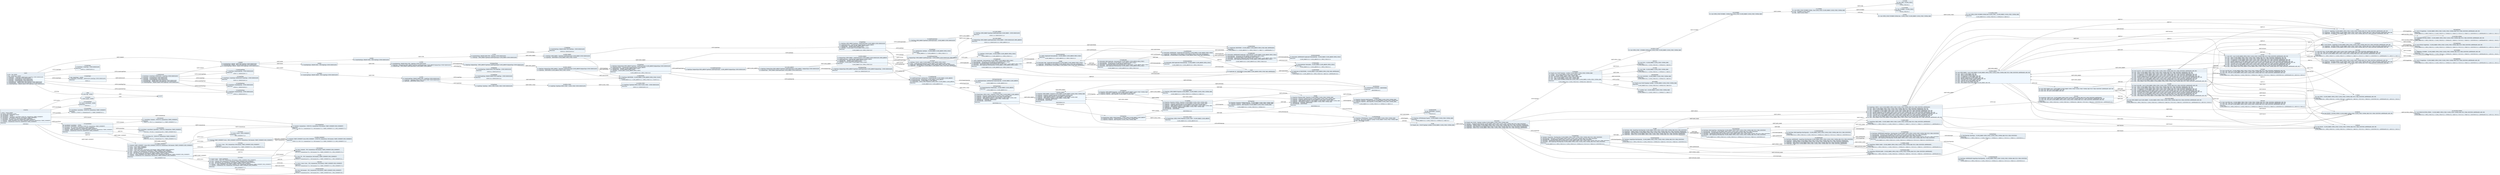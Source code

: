 
            digraph grammar {
            rankdir=LR
            fontname = "Bitstream Vera Sans"
            fontsize = 8
            node[
                shape=record,
                style=filled,
                fillcolor=aliceblue
            ]
            nodesep = 0.3
            edge[dir=black,arrowtail=empty]

        0 -> 1 [label="SHIFT:CREATE"]
0 [label="0:AUG|0: AUG: . Pgs    \{STOP\}\l|2: Pgs: . CreateType1    \{STOP\}\l3: CreateType1: . CreateType1 SEMICOLON CreateType    \{STOP, SEMICOLON\}\l4: CreateType1: . CreateType    \{STOP, SEMICOLON\}\l5: CreateType: . CreateNodeType    \{STOP, SEMICOLON\}\l6: CreateType: . CreateEdgeType    \{STOP, SEMICOLON\}\l7: CreateType: . CreateGraphType    \{STOP, SEMICOLON\}\l8: CreateNodeType: . CREATE NODE TYPE NodeType    \{STOP, SEMICOLON\}\l9: CreateEdgeType: . CREATE EDGE TYPE EdgeType    \{STOP, SEMICOLON\}\l10: CreateGraphType: . CREATE GRAPH TYPE GraphType    \{STOP, SEMICOLON\}\l"]
0 -> 2 [label="GOTO:Pgs"]
0 -> 3 [label="GOTO:CreateType1"]
0 -> 4 [label="GOTO:CreateType"]
0 -> 5 [label="GOTO:CreateNodeType"]
0 -> 6 [label="GOTO:CreateEdgeType"]
0 -> 7 [label="GOTO:CreateGraphType"]
1 -> 8 [label="SHIFT:NODE"]
1 -> 9 [label="SHIFT:EDGE"]
1 -> 10 [label="SHIFT:GRAPH"]
1 [label="1:CREATE|8: CreateNodeType: CREATE . NODE TYPE NodeType    \{STOP, SEMICOLON\}\l9: CreateEdgeType: CREATE . EDGE TYPE EdgeType    \{STOP, SEMICOLON\}\l10: CreateGraphType: CREATE . GRAPH TYPE GraphType    \{STOP, SEMICOLON\}\l"]
2 -> ACCEPT [label="STOP"]
2 [label="2:Pgs|0: AUG: Pgs .    \{STOP\}\l"]
3 -> 11 [label="SHIFT:SEMICOLON"]
3 [label="3:CreateType1|2: Pgs: CreateType1 .    \{STOP\}\l3: CreateType1: CreateType1 . SEMICOLON CreateType    \{STOP, SEMICOLON\}\l|Reductions:\lSTOP:(2,1)"]
4 [label="4:CreateType|4: CreateType1: CreateType .    \{STOP, SEMICOLON\}\l|Reductions:\lSTOP:(4,1), SEMICOLON:(4,1)"]
5 [label="5:CreateNodeType|5: CreateType: CreateNodeType .    \{STOP, SEMICOLON\}\l|Reductions:\lSTOP:(5,1), SEMICOLON:(5,1)"]
6 [label="6:CreateEdgeType|6: CreateType: CreateEdgeType .    \{STOP, SEMICOLON\}\l|Reductions:\lSTOP:(6,1), SEMICOLON:(6,1)"]
7 [label="7:CreateGraphType|7: CreateType: CreateGraphType .    \{STOP, SEMICOLON\}\l|Reductions:\lSTOP:(7,1), SEMICOLON:(7,1)"]
8 -> 12 [label="SHIFT:TYPE"]
8 [label="8:NODE|8: CreateNodeType: CREATE NODE . TYPE NodeType    \{STOP, SEMICOLON\}\l"]
9 -> 13 [label="SHIFT:TYPE"]
9 [label="9:EDGE|9: CreateEdgeType: CREATE EDGE . TYPE EdgeType    \{STOP, SEMICOLON\}\l"]
10 -> 14 [label="SHIFT:TYPE"]
10 [label="10:GRAPH|10: CreateGraphType: CREATE GRAPH . TYPE GraphType    \{STOP, SEMICOLON\}\l"]
11 -> 1 [label="SHIFT:CREATE"]
11 [label="11:SEMICOLON|3: CreateType1: CreateType1 SEMICOLON . CreateType    \{STOP, SEMICOLON\}\l|5: CreateType: . CreateNodeType    \{STOP, SEMICOLON\}\l6: CreateType: . CreateEdgeType    \{STOP, SEMICOLON\}\l7: CreateType: . CreateGraphType    \{STOP, SEMICOLON\}\l8: CreateNodeType: . CREATE NODE TYPE NodeType    \{STOP, SEMICOLON\}\l9: CreateEdgeType: . CREATE EDGE TYPE EdgeType    \{STOP, SEMICOLON\}\l10: CreateGraphType: . CREATE GRAPH TYPE GraphType    \{STOP, SEMICOLON\}\l"]
11 -> 15 [label="GOTO:CreateType"]
11 -> 5 [label="GOTO:CreateNodeType"]
11 -> 6 [label="GOTO:CreateEdgeType"]
11 -> 7 [label="GOTO:CreateGraphType"]
12 -> 16 [label="SHIFT:OPEN_PAREN"]
12 [label="12:TYPE|8: CreateNodeType: CREATE NODE TYPE . NodeType    \{STOP, SEMICOLON\}\l|11: NodeType: . OPEN_PAREN TypeName LabelPropertySpec CLOSE_PAREN    \{STOP, SEMICOLON\}\l"]
12 -> 17 [label="GOTO:NodeType"]
13 -> 18 [label="SHIFT:OPEN_PAREN"]
13 [label="13:TYPE|9: CreateEdgeType: CREATE EDGE TYPE . EdgeType    \{STOP, SEMICOLON\}\l|12: EdgeType: . EndpointType OPEN_ARROW TypeName LabelPropertySpec CLOSE_ARROW EndpointType    \{STOP, SEMICOLON\}\l15: EndpointType: . OPEN_PAREN LabelPropertySpec CLOSE_PAREN    \{OPEN_ARROW\}\l"]
13 -> 19 [label="GOTO:EdgeType"]
13 -> 20 [label="GOTO:EndpointType"]
14 -> 21 [label="SHIFT:IDENTIFIER"]
14 [label="14:TYPE|10: CreateGraphType: CREATE GRAPH TYPE . GraphType    \{STOP, SEMICOLON\}\l|13: GraphType: . TypeName OPEN_CURLY CLOSE_CURLY    \{STOP, SEMICOLON\}\l14: TypeName: . IDENTIFIER    \{OPEN_CURLY\}\l"]
14 -> 22 [label="GOTO:GraphType"]
14 -> 23 [label="GOTO:TypeName"]
15 [label="15:CreateType|3: CreateType1: CreateType1 SEMICOLON CreateType .    \{STOP, SEMICOLON\}\l|Reductions:\lSTOP:(3,3), SEMICOLON:(3,3)"]
16 -> 21 [label="SHIFT:IDENTIFIER"]
16 [label="16:OPEN_PAREN|11: NodeType: OPEN_PAREN . TypeName LabelPropertySpec CLOSE_PAREN    \{STOP, SEMICOLON\}\l|14: TypeName: . IDENTIFIER    \{CLOSE_PAREN, OPEN_CURLY, COLON\}\l"]
16 -> 24 [label="GOTO:TypeName"]
17 [label="17:NodeType|8: CreateNodeType: CREATE NODE TYPE NodeType .    \{STOP, SEMICOLON\}\l|Reductions:\lSTOP:(8,4), SEMICOLON:(8,4)"]
18 -> 25 [label="SHIFT:COLON"]
18 [label="18:OPEN_PAREN|15: EndpointType: OPEN_PAREN . LabelPropertySpec CLOSE_PAREN    \{STOP, SEMICOLON, OPEN_ARROW\}\l|16: LabelPropertySpec: . LabelSpecOpt PropertySpecOpt    \{CLOSE_PAREN\}\l17: LabelSpecOpt: . LabelSpec    \{CLOSE_PAREN, OPEN_CURLY\}\l18: LabelSpecOpt: .    \{CLOSE_PAREN, OPEN_CURLY\}\l21: LabelSpec: . COLON Labels    \{CLOSE_PAREN, OPEN_CURLY\}\l|Reductions:\lCLOSE_PAREN:(18,0), OPEN_CURLY:(18,0)"]
18 -> 26 [label="GOTO:LabelPropertySpec"]
18 -> 27 [label="GOTO:LabelSpecOpt"]
18 -> 28 [label="GOTO:LabelSpec"]
19 [label="19:EdgeType|9: CreateEdgeType: CREATE EDGE TYPE EdgeType .    \{STOP, SEMICOLON\}\l|Reductions:\lSTOP:(9,4), SEMICOLON:(9,4)"]
20 -> 29 [label="SHIFT:OPEN_ARROW"]
20 [label="20:EndpointType|12: EdgeType: EndpointType . OPEN_ARROW TypeName LabelPropertySpec CLOSE_ARROW EndpointType    \{STOP, SEMICOLON\}\l"]
21 [label="21:IDENTIFIER|14: TypeName: IDENTIFIER .    \{CLOSE_PAREN, CLOSE_ARROW, OPEN_CURLY, COLON\}\l|Reductions:\lCLOSE_PAREN:(14,1), CLOSE_ARROW:(14,1), OPEN_CURLY:(14,1), COLON:(14,1)"]
22 [label="22:GraphType|10: CreateGraphType: CREATE GRAPH TYPE GraphType .    \{STOP, SEMICOLON\}\l|Reductions:\lSTOP:(10,4), SEMICOLON:(10,4)"]
23 -> 30 [label="SHIFT:OPEN_CURLY"]
23 [label="23:TypeName|13: GraphType: TypeName . OPEN_CURLY CLOSE_CURLY    \{STOP, SEMICOLON\}\l"]
24 -> 25 [label="SHIFT:COLON"]
24 [label="24:TypeName|11: NodeType: OPEN_PAREN TypeName . LabelPropertySpec CLOSE_PAREN    \{STOP, SEMICOLON\}\l|16: LabelPropertySpec: . LabelSpecOpt PropertySpecOpt    \{CLOSE_PAREN\}\l17: LabelSpecOpt: . LabelSpec    \{CLOSE_PAREN, OPEN_CURLY\}\l18: LabelSpecOpt: .    \{CLOSE_PAREN, OPEN_CURLY\}\l21: LabelSpec: . COLON Labels    \{CLOSE_PAREN, OPEN_CURLY\}\l|Reductions:\lCLOSE_PAREN:(18,0), OPEN_CURLY:(18,0)"]
24 -> 31 [label="GOTO:LabelPropertySpec"]
24 -> 27 [label="GOTO:LabelSpecOpt"]
24 -> 28 [label="GOTO:LabelSpec"]
25 -> 32 [label="SHIFT:IDENTIFIER"]
25 -> 33 [label="SHIFT:AT"]
25 [label="25:COLON|21: LabelSpec: COLON . Labels    \{CLOSE_PAREN, CLOSE_ARROW, OPEN_CURLY\}\l|22: Labels: . SingleLabel MoreLabelsOpt    \{CLOSE_PAREN, CLOSE_ARROW, OPEN_CURLY\}\l27: SingleLabel: . IDENTIFIER    \{CLOSE_PAREN, CLOSE_ARROW, OPEN_CURLY, BAR, AMPERSAND\}\l28: SingleLabel: . AT IDENTIFIER    \{CLOSE_PAREN, CLOSE_ARROW, OPEN_CURLY, BAR, AMPERSAND\}\l"]
25 -> 34 [label="GOTO:Labels"]
25 -> 35 [label="GOTO:SingleLabel"]
26 -> 36 [label="SHIFT:CLOSE_PAREN"]
26 [label="26:LabelPropertySpec|15: EndpointType: OPEN_PAREN LabelPropertySpec . CLOSE_PAREN    \{STOP, SEMICOLON, OPEN_ARROW\}\l"]
27 -> 37 [label="SHIFT:OPEN_CURLY"]
27 [label="27:LabelSpecOpt|16: LabelPropertySpec: LabelSpecOpt . PropertySpecOpt    \{CLOSE_PAREN, CLOSE_ARROW\}\l|19: PropertySpecOpt: . PropertySpec    \{CLOSE_PAREN, CLOSE_ARROW\}\l20: PropertySpecOpt: .    \{CLOSE_PAREN, CLOSE_ARROW\}\l29: PropertySpec: . OPEN_CURLY Properties CLOSE_CURLY    \{CLOSE_PAREN, CLOSE_ARROW\}\l|Reductions:\lCLOSE_PAREN:(20,0), CLOSE_ARROW:(20,0)"]
27 -> 38 [label="GOTO:PropertySpecOpt"]
27 -> 39 [label="GOTO:PropertySpec"]
28 [label="28:LabelSpec|17: LabelSpecOpt: LabelSpec .    \{CLOSE_PAREN, CLOSE_ARROW, OPEN_CURLY\}\l|Reductions:\lCLOSE_PAREN:(17,1), CLOSE_ARROW:(17,1), OPEN_CURLY:(17,1)"]
29 -> 21 [label="SHIFT:IDENTIFIER"]
29 [label="29:OPEN_ARROW|12: EdgeType: EndpointType OPEN_ARROW . TypeName LabelPropertySpec CLOSE_ARROW EndpointType    \{STOP, SEMICOLON\}\l|14: TypeName: . IDENTIFIER    \{CLOSE_ARROW, OPEN_CURLY, COLON\}\l"]
29 -> 40 [label="GOTO:TypeName"]
30 -> 41 [label="SHIFT:CLOSE_CURLY"]
30 [label="30:OPEN_CURLY|13: GraphType: TypeName OPEN_CURLY . CLOSE_CURLY    \{STOP, SEMICOLON\}\l"]
31 -> 42 [label="SHIFT:CLOSE_PAREN"]
31 [label="31:LabelPropertySpec|11: NodeType: OPEN_PAREN TypeName LabelPropertySpec . CLOSE_PAREN    \{STOP, SEMICOLON\}\l"]
32 [label="32:IDENTIFIER|27: SingleLabel: IDENTIFIER .    \{CLOSE_PAREN, CLOSE_ARROW, OPEN_CURLY, BAR, AMPERSAND\}\l|Reductions:\lCLOSE_PAREN:(27,1), CLOSE_ARROW:(27,1), OPEN_CURLY:(27,1), BAR:(27,1), AMPERSAND:(27,1)"]
33 -> 43 [label="SHIFT:IDENTIFIER"]
33 [label="33:AT|28: SingleLabel: AT . IDENTIFIER    \{CLOSE_PAREN, CLOSE_ARROW, OPEN_CURLY, BAR, AMPERSAND\}\l"]
34 [label="34:Labels|21: LabelSpec: COLON Labels .    \{CLOSE_PAREN, CLOSE_ARROW, OPEN_CURLY\}\l|Reductions:\lCLOSE_PAREN:(21,2), CLOSE_ARROW:(21,2), OPEN_CURLY:(21,2)"]
35 -> 44 [label="SHIFT:BAR"]
35 -> 45 [label="SHIFT:AMPERSAND"]
35 [label="35:SingleLabel|22: Labels: SingleLabel . MoreLabelsOpt    \{CLOSE_PAREN, CLOSE_ARROW, OPEN_CURLY\}\l|23: MoreLabelsOpt: . MoreLabels    \{CLOSE_PAREN, CLOSE_ARROW, OPEN_CURLY\}\l24: MoreLabelsOpt: .    \{CLOSE_PAREN, CLOSE_ARROW, OPEN_CURLY\}\l25: MoreLabels: . AMPERSAND SingleLabel MoreLabelsOpt    \{CLOSE_PAREN, CLOSE_ARROW, OPEN_CURLY\}\l26: MoreLabels: . BAR SingleLabel MoreLabelsOpt    \{CLOSE_PAREN, CLOSE_ARROW, OPEN_CURLY\}\l|Reductions:\lCLOSE_PAREN:(24,0), CLOSE_ARROW:(24,0), OPEN_CURLY:(24,0)"]
35 -> 46 [label="GOTO:MoreLabelsOpt"]
35 -> 47 [label="GOTO:MoreLabels"]
36 [label="36:CLOSE_PAREN|15: EndpointType: OPEN_PAREN LabelPropertySpec CLOSE_PAREN .    \{STOP, SEMICOLON, OPEN_ARROW\}\l|Reductions:\lSTOP:(15,3), SEMICOLON:(15,3), OPEN_ARROW:(15,3)"]
37 -> 48 [label="SHIFT:OPEN_PAREN"]
37 -> 49 [label="SHIFT:OPTIONAL"]
37 [label="37:OPEN_CURLY|29: PropertySpec: OPEN_CURLY . Properties CLOSE_CURLY    \{CLOSE_PAREN, CLOSE_ARROW\}\l|30: Properties: . Properties COMMA Properties    \{CLOSE_CURLY, COMMA, BAR\}\l31: Properties: . Properties BAR Properties    \{CLOSE_CURLY, COMMA, BAR\}\l32: Properties: . OPEN_PAREN Properties CLOSE_PAREN    \{CLOSE_CURLY, COMMA, BAR\}\l33: Properties: . OPTIONALOpt Property    \{CLOSE_CURLY, COMMA, BAR\}\l34: OPTIONALOpt: . OPTIONAL    \{IDENTIFIER\}\l35: OPTIONALOpt: .    \{IDENTIFIER\}\l|Reductions:\lIDENTIFIER:(35,0)"]
37 -> 50 [label="GOTO:Properties"]
37 -> 51 [label="GOTO:OPTIONALOpt"]
38 [label="38:PropertySpecOpt|16: LabelPropertySpec: LabelSpecOpt PropertySpecOpt .    \{CLOSE_PAREN, CLOSE_ARROW\}\l|Reductions:\lCLOSE_PAREN:(16,2), CLOSE_ARROW:(16,2)"]
39 [label="39:PropertySpec|19: PropertySpecOpt: PropertySpec .    \{CLOSE_PAREN, CLOSE_ARROW\}\l|Reductions:\lCLOSE_PAREN:(19,1), CLOSE_ARROW:(19,1)"]
40 -> 25 [label="SHIFT:COLON"]
40 [label="40:TypeName|12: EdgeType: EndpointType OPEN_ARROW TypeName . LabelPropertySpec CLOSE_ARROW EndpointType    \{STOP, SEMICOLON\}\l|16: LabelPropertySpec: . LabelSpecOpt PropertySpecOpt    \{CLOSE_ARROW\}\l17: LabelSpecOpt: . LabelSpec    \{CLOSE_ARROW, OPEN_CURLY\}\l18: LabelSpecOpt: .    \{CLOSE_ARROW, OPEN_CURLY\}\l21: LabelSpec: . COLON Labels    \{CLOSE_ARROW, OPEN_CURLY\}\l|Reductions:\lCLOSE_ARROW:(18,0), OPEN_CURLY:(18,0)"]
40 -> 52 [label="GOTO:LabelPropertySpec"]
40 -> 27 [label="GOTO:LabelSpecOpt"]
40 -> 28 [label="GOTO:LabelSpec"]
41 [label="41:CLOSE_CURLY|13: GraphType: TypeName OPEN_CURLY CLOSE_CURLY .    \{STOP, SEMICOLON\}\l|Reductions:\lSTOP:(13,3), SEMICOLON:(13,3)"]
42 [label="42:CLOSE_PAREN|11: NodeType: OPEN_PAREN TypeName LabelPropertySpec CLOSE_PAREN .    \{STOP, SEMICOLON\}\l|Reductions:\lSTOP:(11,4), SEMICOLON:(11,4)"]
43 [label="43:IDENTIFIER|28: SingleLabel: AT IDENTIFIER .    \{CLOSE_PAREN, CLOSE_ARROW, OPEN_CURLY, BAR, AMPERSAND\}\l|Reductions:\lCLOSE_PAREN:(28,2), CLOSE_ARROW:(28,2), OPEN_CURLY:(28,2), BAR:(28,2), AMPERSAND:(28,2)"]
44 -> 32 [label="SHIFT:IDENTIFIER"]
44 -> 33 [label="SHIFT:AT"]
44 [label="44:BAR|26: MoreLabels: BAR . SingleLabel MoreLabelsOpt    \{CLOSE_PAREN, CLOSE_ARROW, OPEN_CURLY\}\l|27: SingleLabel: . IDENTIFIER    \{CLOSE_PAREN, CLOSE_ARROW, OPEN_CURLY, BAR, AMPERSAND\}\l28: SingleLabel: . AT IDENTIFIER    \{CLOSE_PAREN, CLOSE_ARROW, OPEN_CURLY, BAR, AMPERSAND\}\l"]
44 -> 53 [label="GOTO:SingleLabel"]
45 -> 32 [label="SHIFT:IDENTIFIER"]
45 -> 33 [label="SHIFT:AT"]
45 [label="45:AMPERSAND|25: MoreLabels: AMPERSAND . SingleLabel MoreLabelsOpt    \{CLOSE_PAREN, CLOSE_ARROW, OPEN_CURLY\}\l|27: SingleLabel: . IDENTIFIER    \{CLOSE_PAREN, CLOSE_ARROW, OPEN_CURLY, BAR, AMPERSAND\}\l28: SingleLabel: . AT IDENTIFIER    \{CLOSE_PAREN, CLOSE_ARROW, OPEN_CURLY, BAR, AMPERSAND\}\l"]
45 -> 54 [label="GOTO:SingleLabel"]
46 [label="46:MoreLabelsOpt|22: Labels: SingleLabel MoreLabelsOpt .    \{CLOSE_PAREN, CLOSE_ARROW, OPEN_CURLY\}\l|Reductions:\lCLOSE_PAREN:(22,2), CLOSE_ARROW:(22,2), OPEN_CURLY:(22,2)"]
47 [label="47:MoreLabels|23: MoreLabelsOpt: MoreLabels .    \{CLOSE_PAREN, CLOSE_ARROW, OPEN_CURLY\}\l|Reductions:\lCLOSE_PAREN:(23,1), CLOSE_ARROW:(23,1), OPEN_CURLY:(23,1)"]
48 -> 48 [label="SHIFT:OPEN_PAREN"]
48 -> 49 [label="SHIFT:OPTIONAL"]
48 [label="48:OPEN_PAREN|32: Properties: OPEN_PAREN . Properties CLOSE_PAREN    \{CLOSE_PAREN, CLOSE_CURLY, COMMA, BAR\}\l|30: Properties: . Properties COMMA Properties    \{CLOSE_PAREN, COMMA, BAR\}\l31: Properties: . Properties BAR Properties    \{CLOSE_PAREN, COMMA, BAR\}\l32: Properties: . OPEN_PAREN Properties CLOSE_PAREN    \{CLOSE_PAREN, COMMA, BAR\}\l33: Properties: . OPTIONALOpt Property    \{CLOSE_PAREN, COMMA, BAR\}\l34: OPTIONALOpt: . OPTIONAL    \{IDENTIFIER\}\l35: OPTIONALOpt: .    \{IDENTIFIER\}\l|Reductions:\lIDENTIFIER:(35,0)"]
48 -> 55 [label="GOTO:Properties"]
48 -> 51 [label="GOTO:OPTIONALOpt"]
49 [label="49:OPTIONAL|34: OPTIONALOpt: OPTIONAL .    \{IDENTIFIER\}\l|Reductions:\lIDENTIFIER:(34,1)"]
50 -> 56 [label="SHIFT:CLOSE_CURLY"]
50 -> 57 [label="SHIFT:COMMA"]
50 -> 58 [label="SHIFT:BAR"]
50 [label="50:Properties|29: PropertySpec: OPEN_CURLY Properties . CLOSE_CURLY    \{CLOSE_PAREN, CLOSE_ARROW\}\l30: Properties: Properties . COMMA Properties    \{CLOSE_CURLY, COMMA, BAR\}\l31: Properties: Properties . BAR Properties    \{CLOSE_CURLY, COMMA, BAR\}\l"]
51 -> 59 [label="SHIFT:IDENTIFIER"]
51 [label="51:OPTIONALOpt|33: Properties: OPTIONALOpt . Property    \{CLOSE_PAREN, CLOSE_CURLY, COMMA, BAR\}\l|36: Property: . key COLON TypeSpec CardOpt    \{CLOSE_PAREN, CLOSE_CURLY, COMMA, BAR\}\l39: key: . IDENTIFIER    \{COLON\}\l"]
51 -> 60 [label="GOTO:Property"]
51 -> 61 [label="GOTO:key"]
52 -> 62 [label="SHIFT:CLOSE_ARROW"]
52 [label="52:LabelPropertySpec|12: EdgeType: EndpointType OPEN_ARROW TypeName LabelPropertySpec . CLOSE_ARROW EndpointType    \{STOP, SEMICOLON\}\l"]
53 -> 44 [label="SHIFT:BAR"]
53 -> 45 [label="SHIFT:AMPERSAND"]
53 [label="53:SingleLabel|26: MoreLabels: BAR SingleLabel . MoreLabelsOpt    \{CLOSE_PAREN, CLOSE_ARROW, OPEN_CURLY\}\l|23: MoreLabelsOpt: . MoreLabels    \{CLOSE_PAREN, CLOSE_ARROW, OPEN_CURLY\}\l24: MoreLabelsOpt: .    \{CLOSE_PAREN, CLOSE_ARROW, OPEN_CURLY\}\l25: MoreLabels: . AMPERSAND SingleLabel MoreLabelsOpt    \{CLOSE_PAREN, CLOSE_ARROW, OPEN_CURLY\}\l26: MoreLabels: . BAR SingleLabel MoreLabelsOpt    \{CLOSE_PAREN, CLOSE_ARROW, OPEN_CURLY\}\l|Reductions:\lCLOSE_PAREN:(24,0), CLOSE_ARROW:(24,0), OPEN_CURLY:(24,0)"]
53 -> 63 [label="GOTO:MoreLabelsOpt"]
53 -> 47 [label="GOTO:MoreLabels"]
54 -> 44 [label="SHIFT:BAR"]
54 -> 45 [label="SHIFT:AMPERSAND"]
54 [label="54:SingleLabel|25: MoreLabels: AMPERSAND SingleLabel . MoreLabelsOpt    \{CLOSE_PAREN, CLOSE_ARROW, OPEN_CURLY\}\l|23: MoreLabelsOpt: . MoreLabels    \{CLOSE_PAREN, CLOSE_ARROW, OPEN_CURLY\}\l24: MoreLabelsOpt: .    \{CLOSE_PAREN, CLOSE_ARROW, OPEN_CURLY\}\l25: MoreLabels: . AMPERSAND SingleLabel MoreLabelsOpt    \{CLOSE_PAREN, CLOSE_ARROW, OPEN_CURLY\}\l26: MoreLabels: . BAR SingleLabel MoreLabelsOpt    \{CLOSE_PAREN, CLOSE_ARROW, OPEN_CURLY\}\l|Reductions:\lCLOSE_PAREN:(24,0), CLOSE_ARROW:(24,0), OPEN_CURLY:(24,0)"]
54 -> 64 [label="GOTO:MoreLabelsOpt"]
54 -> 47 [label="GOTO:MoreLabels"]
55 -> 65 [label="SHIFT:CLOSE_PAREN"]
55 -> 57 [label="SHIFT:COMMA"]
55 -> 58 [label="SHIFT:BAR"]
55 [label="55:Properties|32: Properties: OPEN_PAREN Properties . CLOSE_PAREN    \{CLOSE_PAREN, CLOSE_CURLY, COMMA, BAR\}\l30: Properties: Properties . COMMA Properties    \{CLOSE_PAREN, COMMA, BAR\}\l31: Properties: Properties . BAR Properties    \{CLOSE_PAREN, COMMA, BAR\}\l"]
56 [label="56:CLOSE_CURLY|29: PropertySpec: OPEN_CURLY Properties CLOSE_CURLY .    \{CLOSE_PAREN, CLOSE_ARROW\}\l|Reductions:\lCLOSE_PAREN:(29,3), CLOSE_ARROW:(29,3)"]
57 -> 48 [label="SHIFT:OPEN_PAREN"]
57 -> 49 [label="SHIFT:OPTIONAL"]
57 [label="57:COMMA|30: Properties: Properties COMMA . Properties    \{CLOSE_PAREN, CLOSE_CURLY, COMMA, BAR\}\l|30: Properties: . Properties COMMA Properties    \{CLOSE_PAREN, CLOSE_CURLY, COMMA, BAR\}\l31: Properties: . Properties BAR Properties    \{CLOSE_PAREN, CLOSE_CURLY, COMMA, BAR\}\l32: Properties: . OPEN_PAREN Properties CLOSE_PAREN    \{CLOSE_PAREN, CLOSE_CURLY, COMMA, BAR\}\l33: Properties: . OPTIONALOpt Property    \{CLOSE_PAREN, CLOSE_CURLY, COMMA, BAR\}\l34: OPTIONALOpt: . OPTIONAL    \{IDENTIFIER\}\l35: OPTIONALOpt: .    \{IDENTIFIER\}\l|Reductions:\lIDENTIFIER:(35,0)"]
57 -> 66 [label="GOTO:Properties"]
57 -> 51 [label="GOTO:OPTIONALOpt"]
58 -> 48 [label="SHIFT:OPEN_PAREN"]
58 -> 49 [label="SHIFT:OPTIONAL"]
58 [label="58:BAR|31: Properties: Properties BAR . Properties    \{CLOSE_PAREN, CLOSE_CURLY, COMMA, BAR\}\l|30: Properties: . Properties COMMA Properties    \{CLOSE_PAREN, CLOSE_CURLY, COMMA, BAR\}\l31: Properties: . Properties BAR Properties    \{CLOSE_PAREN, CLOSE_CURLY, COMMA, BAR\}\l32: Properties: . OPEN_PAREN Properties CLOSE_PAREN    \{CLOSE_PAREN, CLOSE_CURLY, COMMA, BAR\}\l33: Properties: . OPTIONALOpt Property    \{CLOSE_PAREN, CLOSE_CURLY, COMMA, BAR\}\l34: OPTIONALOpt: . OPTIONAL    \{IDENTIFIER\}\l35: OPTIONALOpt: .    \{IDENTIFIER\}\l|Reductions:\lIDENTIFIER:(35,0)"]
58 -> 67 [label="GOTO:Properties"]
58 -> 51 [label="GOTO:OPTIONALOpt"]
59 [label="59:IDENTIFIER|39: key: IDENTIFIER .    \{COLON\}\l|Reductions:\lCOLON:(39,1)"]
60 [label="60:Property|33: Properties: OPTIONALOpt Property .    \{CLOSE_PAREN, CLOSE_CURLY, COMMA, BAR\}\l|Reductions:\lCLOSE_PAREN:(33,2), CLOSE_CURLY:(33,2), COMMA:(33,2), BAR:(33,2)"]
61 -> 68 [label="SHIFT:COLON"]
61 [label="61:key|36: Property: key . COLON TypeSpec CardOpt    \{CLOSE_PAREN, CLOSE_CURLY, COMMA, BAR\}\l"]
62 -> 18 [label="SHIFT:OPEN_PAREN"]
62 [label="62:CLOSE_ARROW|12: EdgeType: EndpointType OPEN_ARROW TypeName LabelPropertySpec CLOSE_ARROW . EndpointType    \{STOP, SEMICOLON\}\l|15: EndpointType: . OPEN_PAREN LabelPropertySpec CLOSE_PAREN    \{STOP, SEMICOLON\}\l"]
62 -> 69 [label="GOTO:EndpointType"]
63 [label="63:MoreLabelsOpt|26: MoreLabels: BAR SingleLabel MoreLabelsOpt .    \{CLOSE_PAREN, CLOSE_ARROW, OPEN_CURLY\}\l|Reductions:\lCLOSE_PAREN:(26,3), CLOSE_ARROW:(26,3), OPEN_CURLY:(26,3)"]
64 [label="64:MoreLabelsOpt|25: MoreLabels: AMPERSAND SingleLabel MoreLabelsOpt .    \{CLOSE_PAREN, CLOSE_ARROW, OPEN_CURLY\}\l|Reductions:\lCLOSE_PAREN:(25,3), CLOSE_ARROW:(25,3), OPEN_CURLY:(25,3)"]
65 [label="65:CLOSE_PAREN|32: Properties: OPEN_PAREN Properties CLOSE_PAREN .    \{CLOSE_PAREN, CLOSE_CURLY, COMMA, BAR\}\l|Reductions:\lCLOSE_PAREN:(32,3), CLOSE_CURLY:(32,3), COMMA:(32,3), BAR:(32,3)"]
66 -> 58 [label="SHIFT:BAR"]
66 [label="66:Properties|30: Properties: Properties COMMA Properties .    \{CLOSE_PAREN, CLOSE_CURLY, COMMA, BAR\}\l30: Properties: Properties . COMMA Properties    \{CLOSE_PAREN, CLOSE_CURLY, COMMA, BAR\}\l31: Properties: Properties . BAR Properties    \{CLOSE_PAREN, CLOSE_CURLY, COMMA, BAR\}\l|Reductions:\lCLOSE_PAREN:(30,3), CLOSE_CURLY:(30,3), COMMA:(30,3)"]
67 [label="67:Properties|31: Properties: Properties BAR Properties .    \{CLOSE_PAREN, CLOSE_CURLY, COMMA, BAR\}\l30: Properties: Properties . COMMA Properties    \{CLOSE_PAREN, CLOSE_CURLY, COMMA, BAR\}\l31: Properties: Properties . BAR Properties    \{CLOSE_PAREN, CLOSE_CURLY, COMMA, BAR\}\l|Reductions:\lCLOSE_PAREN:(31,3), CLOSE_CURLY:(31,3), COMMA:(31,3), BAR:(31,3)"]
68 -> 70 [label="SHIFT:INTEGER_NAME"]
68 -> 71 [label="SHIFT:STRING_NAME"]
68 -> 72 [label="SHIFT:DATE_NAME"]
68 -> 73 [label="SHIFT:CHECK"]
68 [label="68:COLON|36: Property: key COLON . TypeSpec CardOpt    \{CLOSE_PAREN, CLOSE_CURLY, COMMA, BAR\}\l|40: TypeSpec: . SimpleType MoreTypesOpt    \{CLOSE_PAREN, OPEN_CURLY, CLOSE_CURLY, COMMA, BAR, PLUS, STAR, QUESTION\}\l45: SimpleType: . STRING_NAME    \{CLOSE_PAREN, OPEN_CURLY, CLOSE_CURLY, COMMA, BAR, PLUS, STAR, QUESTION, AMPERSAND\}\l46: SimpleType: . INTEGER_NAME    \{CLOSE_PAREN, OPEN_CURLY, CLOSE_CURLY, COMMA, BAR, PLUS, STAR, QUESTION, AMPERSAND\}\l47: SimpleType: . DATE_NAME    \{CLOSE_PAREN, OPEN_CURLY, CLOSE_CURLY, COMMA, BAR, PLUS, STAR, QUESTION, AMPERSAND\}\l48: SimpleType: . CHECK Cond    \{CLOSE_PAREN, OPEN_CURLY, CLOSE_CURLY, COMMA, BAR, PLUS, STAR, QUESTION, AMPERSAND\}\l"]
68 -> 74 [label="GOTO:TypeSpec"]
68 -> 75 [label="GOTO:SimpleType"]
69 [label="69:EndpointType|12: EdgeType: EndpointType OPEN_ARROW TypeName LabelPropertySpec CLOSE_ARROW EndpointType .    \{STOP, SEMICOLON\}\l|Reductions:\lSTOP:(12,6), SEMICOLON:(12,6)"]
70 [label="70:INTEGER_NAME|46: SimpleType: INTEGER_NAME .    \{CLOSE_PAREN, OPEN_CURLY, CLOSE_CURLY, COMMA, BAR, PLUS, STAR, QUESTION, AMPERSAND\}\l|Reductions:\lCLOSE_PAREN:(46,1), OPEN_CURLY:(46,1), CLOSE_CURLY:(46,1), COMMA:(46,1), BAR:(46,1), PLUS:(46,1), STAR:(46,1), QUESTION:(46,1), AMPERSAND:(46,1)"]
71 [label="71:STRING_NAME|45: SimpleType: STRING_NAME .    \{CLOSE_PAREN, OPEN_CURLY, CLOSE_CURLY, COMMA, BAR, PLUS, STAR, QUESTION, AMPERSAND\}\l|Reductions:\lCLOSE_PAREN:(45,1), OPEN_CURLY:(45,1), CLOSE_CURLY:(45,1), COMMA:(45,1), BAR:(45,1), PLUS:(45,1), STAR:(45,1), QUESTION:(45,1), AMPERSAND:(45,1)"]
72 [label="72:DATE_NAME|47: SimpleType: DATE_NAME .    \{CLOSE_PAREN, OPEN_CURLY, CLOSE_CURLY, COMMA, BAR, PLUS, STAR, QUESTION, AMPERSAND\}\l|Reductions:\lCLOSE_PAREN:(47,1), OPEN_CURLY:(47,1), CLOSE_CURLY:(47,1), COMMA:(47,1), BAR:(47,1), PLUS:(47,1), STAR:(47,1), QUESTION:(47,1), AMPERSAND:(47,1)"]
73 -> 76 [label="SHIFT:OPEN_PAREN"]
73 -> 77 [label="SHIFT:TRUE"]
73 -> 78 [label="SHIFT:FALSE"]
73 -> 79 [label="SHIFT:GT"]
73 -> 80 [label="SHIFT:LT"]
73 -> 81 [label="SHIFT:EQUALS"]
73 -> 82 [label="SHIFT:REGEX"]
73 -> 83 [label="SHIFT:NOT"]
73 [label="73:CHECK|48: SimpleType: CHECK . Cond    \{CLOSE_PAREN, OPEN_CURLY, CLOSE_CURLY, COMMA, BAR, PLUS, STAR, QUESTION, AMPERSAND\}\l|49: Cond: . TRUE    \{CLOSE_PAREN, OPEN_CURLY, CLOSE_CURLY, COMMA, BAR, PLUS, STAR, QUESTION, AMPERSAND, AND, OR\}\l50: Cond: . FALSE    \{CLOSE_PAREN, OPEN_CURLY, CLOSE_CURLY, COMMA, BAR, PLUS, STAR, QUESTION, AMPERSAND, AND, OR\}\l51: Cond: . GT SingleValue    \{CLOSE_PAREN, OPEN_CURLY, CLOSE_CURLY, COMMA, BAR, PLUS, STAR, QUESTION, AMPERSAND, AND, OR\}\l52: Cond: . LT SingleValue    \{CLOSE_PAREN, OPEN_CURLY, CLOSE_CURLY, COMMA, BAR, PLUS, STAR, QUESTION, AMPERSAND, AND, OR\}\l53: Cond: . EQUALS SingleValue    \{CLOSE_PAREN, OPEN_CURLY, CLOSE_CURLY, COMMA, BAR, PLUS, STAR, QUESTION, AMPERSAND, AND, OR\}\l54: Cond: . REGEX QUOTED_STRING    \{CLOSE_PAREN, OPEN_CURLY, CLOSE_CURLY, COMMA, BAR, PLUS, STAR, QUESTION, AMPERSAND, AND, OR\}\l55: Cond: . Cond AND Cond    \{CLOSE_PAREN, OPEN_CURLY, CLOSE_CURLY, COMMA, BAR, PLUS, STAR, QUESTION, AMPERSAND, AND, OR\}\l56: Cond: . Cond OR Cond    \{CLOSE_PAREN, OPEN_CURLY, CLOSE_CURLY, COMMA, BAR, PLUS, STAR, QUESTION, AMPERSAND, AND, OR\}\l57: Cond: . NOT Cond    \{CLOSE_PAREN, OPEN_CURLY, CLOSE_CURLY, COMMA, BAR, PLUS, STAR, QUESTION, AMPERSAND, AND, OR\}\l58: Cond: . OPEN_PAREN Cond CLOSE_PAREN    \{CLOSE_PAREN, OPEN_CURLY, CLOSE_CURLY, COMMA, BAR, PLUS, STAR, QUESTION, AMPERSAND, AND, OR\}\l"]
73 -> 84 [label="GOTO:Cond"]
74 -> 85 [label="SHIFT:OPEN_CURLY"]
74 -> 86 [label="SHIFT:PLUS"]
74 -> 87 [label="SHIFT:STAR"]
74 -> 88 [label="SHIFT:QUESTION"]
74 [label="74:TypeSpec|36: Property: key COLON TypeSpec . CardOpt    \{CLOSE_PAREN, CLOSE_CURLY, COMMA, BAR\}\l|37: CardOpt: . Card    \{CLOSE_PAREN, CLOSE_CURLY, COMMA, BAR\}\l38: CardOpt: .    \{CLOSE_PAREN, CLOSE_CURLY, COMMA, BAR\}\l59: Card: . QUESTION    \{CLOSE_PAREN, CLOSE_CURLY, COMMA, BAR\}\l60: Card: . PLUS    \{CLOSE_PAREN, CLOSE_CURLY, COMMA, BAR\}\l61: Card: . STAR    \{CLOSE_PAREN, CLOSE_CURLY, COMMA, BAR\}\l62: Card: . OPEN_CURLY NUMBER COMMA Max CLOSE_CURLY    \{CLOSE_PAREN, CLOSE_CURLY, COMMA, BAR\}\l|Reductions:\lCLOSE_PAREN:(38,0), CLOSE_CURLY:(38,0), COMMA:(38,0), BAR:(38,0)"]
74 -> 89 [label="GOTO:CardOpt"]
74 -> 90 [label="GOTO:Card"]
75 -> 91 [label="SHIFT:BAR"]
75 -> 92 [label="SHIFT:AMPERSAND"]
75 [label="75:SimpleType|40: TypeSpec: SimpleType . MoreTypesOpt    \{CLOSE_PAREN, OPEN_CURLY, CLOSE_CURLY, COMMA, BAR, PLUS, STAR, QUESTION\}\l|41: MoreTypesOpt: . MoreTypes    \{CLOSE_PAREN, OPEN_CURLY, CLOSE_CURLY, COMMA, BAR, PLUS, STAR, QUESTION\}\l42: MoreTypesOpt: .    \{CLOSE_PAREN, OPEN_CURLY, CLOSE_CURLY, COMMA, BAR, PLUS, STAR, QUESTION\}\l43: MoreTypes: . AMPERSAND SimpleType MoreTypesOpt    \{CLOSE_PAREN, OPEN_CURLY, CLOSE_CURLY, COMMA, BAR, PLUS, STAR, QUESTION\}\l44: MoreTypes: . BAR SimpleType MoreTypesOpt    \{CLOSE_PAREN, OPEN_CURLY, CLOSE_CURLY, COMMA, BAR, PLUS, STAR, QUESTION\}\l|Reductions:\lCLOSE_PAREN:(42,0), OPEN_CURLY:(42,0), CLOSE_CURLY:(42,0), COMMA:(42,0), PLUS:(42,0), STAR:(42,0), QUESTION:(42,0)"]
75 -> 93 [label="GOTO:MoreTypesOpt"]
75 -> 94 [label="GOTO:MoreTypes"]
76 -> 76 [label="SHIFT:OPEN_PAREN"]
76 -> 77 [label="SHIFT:TRUE"]
76 -> 78 [label="SHIFT:FALSE"]
76 -> 79 [label="SHIFT:GT"]
76 -> 80 [label="SHIFT:LT"]
76 -> 81 [label="SHIFT:EQUALS"]
76 -> 82 [label="SHIFT:REGEX"]
76 -> 83 [label="SHIFT:NOT"]
76 [label="76:OPEN_PAREN|58: Cond: OPEN_PAREN . Cond CLOSE_PAREN    \{CLOSE_PAREN, OPEN_CURLY, CLOSE_CURLY, COMMA, BAR, PLUS, STAR, QUESTION, AMPERSAND, AND, OR\}\l|49: Cond: . TRUE    \{CLOSE_PAREN, AND, OR\}\l50: Cond: . FALSE    \{CLOSE_PAREN, AND, OR\}\l51: Cond: . GT SingleValue    \{CLOSE_PAREN, AND, OR\}\l52: Cond: . LT SingleValue    \{CLOSE_PAREN, AND, OR\}\l53: Cond: . EQUALS SingleValue    \{CLOSE_PAREN, AND, OR\}\l54: Cond: . REGEX QUOTED_STRING    \{CLOSE_PAREN, AND, OR\}\l55: Cond: . Cond AND Cond    \{CLOSE_PAREN, AND, OR\}\l56: Cond: . Cond OR Cond    \{CLOSE_PAREN, AND, OR\}\l57: Cond: . NOT Cond    \{CLOSE_PAREN, AND, OR\}\l58: Cond: . OPEN_PAREN Cond CLOSE_PAREN    \{CLOSE_PAREN, AND, OR\}\l"]
76 -> 95 [label="GOTO:Cond"]
77 [label="77:TRUE|49: Cond: TRUE .    \{CLOSE_PAREN, OPEN_CURLY, CLOSE_CURLY, COMMA, BAR, PLUS, STAR, QUESTION, AMPERSAND, AND, OR\}\l|Reductions:\lCLOSE_PAREN:(49,1), OPEN_CURLY:(49,1), CLOSE_CURLY:(49,1), COMMA:(49,1), BAR:(49,1), PLUS:(49,1), STAR:(49,1), QUESTION:(49,1), AMPERSAND:(49,1), AND:(49,1), OR:(49,1)"]
78 [label="78:FALSE|50: Cond: FALSE .    \{CLOSE_PAREN, OPEN_CURLY, CLOSE_CURLY, COMMA, BAR, PLUS, STAR, QUESTION, AMPERSAND, AND, OR\}\l|Reductions:\lCLOSE_PAREN:(50,1), OPEN_CURLY:(50,1), CLOSE_CURLY:(50,1), COMMA:(50,1), BAR:(50,1), PLUS:(50,1), STAR:(50,1), QUESTION:(50,1), AMPERSAND:(50,1), AND:(50,1), OR:(50,1)"]
79 -> 96 [label="SHIFT:NUMBER"]
79 -> 97 [label="SHIFT:QUOTED_STRING"]
79 [label="79:GT|51: Cond: GT . SingleValue    \{CLOSE_PAREN, OPEN_CURLY, CLOSE_CURLY, COMMA, BAR, PLUS, STAR, QUESTION, AMPERSAND, AND, OR\}\l|82: SingleValue: . QUOTED_STRING    \{CLOSE_PAREN, OPEN_CURLY, CLOSE_CURLY, COMMA, BAR, PLUS, STAR, QUESTION, AMPERSAND, AND, OR\}\l83: SingleValue: . NUMBER    \{CLOSE_PAREN, OPEN_CURLY, CLOSE_CURLY, COMMA, BAR, PLUS, STAR, QUESTION, AMPERSAND, AND, OR\}\l"]
79 -> 98 [label="GOTO:SingleValue"]
80 -> 96 [label="SHIFT:NUMBER"]
80 -> 97 [label="SHIFT:QUOTED_STRING"]
80 [label="80:LT|52: Cond: LT . SingleValue    \{CLOSE_PAREN, OPEN_CURLY, CLOSE_CURLY, COMMA, BAR, PLUS, STAR, QUESTION, AMPERSAND, AND, OR\}\l|82: SingleValue: . QUOTED_STRING    \{CLOSE_PAREN, OPEN_CURLY, CLOSE_CURLY, COMMA, BAR, PLUS, STAR, QUESTION, AMPERSAND, AND, OR\}\l83: SingleValue: . NUMBER    \{CLOSE_PAREN, OPEN_CURLY, CLOSE_CURLY, COMMA, BAR, PLUS, STAR, QUESTION, AMPERSAND, AND, OR\}\l"]
80 -> 99 [label="GOTO:SingleValue"]
81 -> 96 [label="SHIFT:NUMBER"]
81 -> 97 [label="SHIFT:QUOTED_STRING"]
81 [label="81:EQUALS|53: Cond: EQUALS . SingleValue    \{CLOSE_PAREN, OPEN_CURLY, CLOSE_CURLY, COMMA, BAR, PLUS, STAR, QUESTION, AMPERSAND, AND, OR\}\l|82: SingleValue: . QUOTED_STRING    \{CLOSE_PAREN, OPEN_CURLY, CLOSE_CURLY, COMMA, BAR, PLUS, STAR, QUESTION, AMPERSAND, AND, OR\}\l83: SingleValue: . NUMBER    \{CLOSE_PAREN, OPEN_CURLY, CLOSE_CURLY, COMMA, BAR, PLUS, STAR, QUESTION, AMPERSAND, AND, OR\}\l"]
81 -> 100 [label="GOTO:SingleValue"]
82 -> 101 [label="SHIFT:QUOTED_STRING"]
82 [label="82:REGEX|54: Cond: REGEX . QUOTED_STRING    \{CLOSE_PAREN, OPEN_CURLY, CLOSE_CURLY, COMMA, BAR, PLUS, STAR, QUESTION, AMPERSAND, AND, OR\}\l"]
83 -> 76 [label="SHIFT:OPEN_PAREN"]
83 -> 77 [label="SHIFT:TRUE"]
83 -> 78 [label="SHIFT:FALSE"]
83 -> 79 [label="SHIFT:GT"]
83 -> 80 [label="SHIFT:LT"]
83 -> 81 [label="SHIFT:EQUALS"]
83 -> 82 [label="SHIFT:REGEX"]
83 -> 83 [label="SHIFT:NOT"]
83 [label="83:NOT|57: Cond: NOT . Cond    \{CLOSE_PAREN, OPEN_CURLY, CLOSE_CURLY, COMMA, BAR, PLUS, STAR, QUESTION, AMPERSAND, AND, OR\}\l|49: Cond: . TRUE    \{CLOSE_PAREN, OPEN_CURLY, CLOSE_CURLY, COMMA, BAR, PLUS, STAR, QUESTION, AMPERSAND, AND, OR\}\l50: Cond: . FALSE    \{CLOSE_PAREN, OPEN_CURLY, CLOSE_CURLY, COMMA, BAR, PLUS, STAR, QUESTION, AMPERSAND, AND, OR\}\l51: Cond: . GT SingleValue    \{CLOSE_PAREN, OPEN_CURLY, CLOSE_CURLY, COMMA, BAR, PLUS, STAR, QUESTION, AMPERSAND, AND, OR\}\l52: Cond: . LT SingleValue    \{CLOSE_PAREN, OPEN_CURLY, CLOSE_CURLY, COMMA, BAR, PLUS, STAR, QUESTION, AMPERSAND, AND, OR\}\l53: Cond: . EQUALS SingleValue    \{CLOSE_PAREN, OPEN_CURLY, CLOSE_CURLY, COMMA, BAR, PLUS, STAR, QUESTION, AMPERSAND, AND, OR\}\l54: Cond: . REGEX QUOTED_STRING    \{CLOSE_PAREN, OPEN_CURLY, CLOSE_CURLY, COMMA, BAR, PLUS, STAR, QUESTION, AMPERSAND, AND, OR\}\l55: Cond: . Cond AND Cond    \{CLOSE_PAREN, OPEN_CURLY, CLOSE_CURLY, COMMA, BAR, PLUS, STAR, QUESTION, AMPERSAND, AND, OR\}\l56: Cond: . Cond OR Cond    \{CLOSE_PAREN, OPEN_CURLY, CLOSE_CURLY, COMMA, BAR, PLUS, STAR, QUESTION, AMPERSAND, AND, OR\}\l57: Cond: . NOT Cond    \{CLOSE_PAREN, OPEN_CURLY, CLOSE_CURLY, COMMA, BAR, PLUS, STAR, QUESTION, AMPERSAND, AND, OR\}\l58: Cond: . OPEN_PAREN Cond CLOSE_PAREN    \{CLOSE_PAREN, OPEN_CURLY, CLOSE_CURLY, COMMA, BAR, PLUS, STAR, QUESTION, AMPERSAND, AND, OR\}\l"]
83 -> 102 [label="GOTO:Cond"]
84 -> 103 [label="SHIFT:AND"]
84 -> 104 [label="SHIFT:OR"]
84 [label="84:Cond|48: SimpleType: CHECK Cond .    \{CLOSE_PAREN, OPEN_CURLY, CLOSE_CURLY, COMMA, BAR, PLUS, STAR, QUESTION, AMPERSAND\}\l55: Cond: Cond . AND Cond    \{CLOSE_PAREN, OPEN_CURLY, CLOSE_CURLY, COMMA, BAR, PLUS, STAR, QUESTION, AMPERSAND, AND, OR\}\l56: Cond: Cond . OR Cond    \{CLOSE_PAREN, OPEN_CURLY, CLOSE_CURLY, COMMA, BAR, PLUS, STAR, QUESTION, AMPERSAND, AND, OR\}\l|Reductions:\lCLOSE_PAREN:(48,2), OPEN_CURLY:(48,2), CLOSE_CURLY:(48,2), COMMA:(48,2), BAR:(48,2), PLUS:(48,2), STAR:(48,2), QUESTION:(48,2), AMPERSAND:(48,2)"]
85 -> 105 [label="SHIFT:NUMBER"]
85 [label="85:OPEN_CURLY|62: Card: OPEN_CURLY . NUMBER COMMA Max CLOSE_CURLY    \{CLOSE_PAREN, CLOSE_CURLY, COMMA, BAR\}\l"]
86 [label="86:PLUS|60: Card: PLUS .    \{CLOSE_PAREN, CLOSE_CURLY, COMMA, BAR\}\l|Reductions:\lCLOSE_PAREN:(60,1), CLOSE_CURLY:(60,1), COMMA:(60,1), BAR:(60,1)"]
87 [label="87:STAR|61: Card: STAR .    \{CLOSE_PAREN, CLOSE_CURLY, COMMA, BAR\}\l|Reductions:\lCLOSE_PAREN:(61,1), CLOSE_CURLY:(61,1), COMMA:(61,1), BAR:(61,1)"]
88 [label="88:QUESTION|59: Card: QUESTION .    \{CLOSE_PAREN, CLOSE_CURLY, COMMA, BAR\}\l|Reductions:\lCLOSE_PAREN:(59,1), CLOSE_CURLY:(59,1), COMMA:(59,1), BAR:(59,1)"]
89 [label="89:CardOpt|36: Property: key COLON TypeSpec CardOpt .    \{CLOSE_PAREN, CLOSE_CURLY, COMMA, BAR\}\l|Reductions:\lCLOSE_PAREN:(36,4), CLOSE_CURLY:(36,4), COMMA:(36,4), BAR:(36,4)"]
90 [label="90:Card|37: CardOpt: Card .    \{CLOSE_PAREN, CLOSE_CURLY, COMMA, BAR\}\l|Reductions:\lCLOSE_PAREN:(37,1), CLOSE_CURLY:(37,1), COMMA:(37,1), BAR:(37,1)"]
91 -> 70 [label="SHIFT:INTEGER_NAME"]
91 -> 71 [label="SHIFT:STRING_NAME"]
91 -> 72 [label="SHIFT:DATE_NAME"]
91 -> 73 [label="SHIFT:CHECK"]
91 [label="91:BAR|44: MoreTypes: BAR . SimpleType MoreTypesOpt    \{CLOSE_PAREN, OPEN_CURLY, CLOSE_CURLY, COMMA, BAR, PLUS, STAR, QUESTION\}\l|45: SimpleType: . STRING_NAME    \{CLOSE_PAREN, OPEN_CURLY, CLOSE_CURLY, COMMA, BAR, PLUS, STAR, QUESTION, AMPERSAND\}\l46: SimpleType: . INTEGER_NAME    \{CLOSE_PAREN, OPEN_CURLY, CLOSE_CURLY, COMMA, BAR, PLUS, STAR, QUESTION, AMPERSAND\}\l47: SimpleType: . DATE_NAME    \{CLOSE_PAREN, OPEN_CURLY, CLOSE_CURLY, COMMA, BAR, PLUS, STAR, QUESTION, AMPERSAND\}\l48: SimpleType: . CHECK Cond    \{CLOSE_PAREN, OPEN_CURLY, CLOSE_CURLY, COMMA, BAR, PLUS, STAR, QUESTION, AMPERSAND\}\l"]
91 -> 106 [label="GOTO:SimpleType"]
92 -> 70 [label="SHIFT:INTEGER_NAME"]
92 -> 71 [label="SHIFT:STRING_NAME"]
92 -> 72 [label="SHIFT:DATE_NAME"]
92 -> 73 [label="SHIFT:CHECK"]
92 [label="92:AMPERSAND|43: MoreTypes: AMPERSAND . SimpleType MoreTypesOpt    \{CLOSE_PAREN, OPEN_CURLY, CLOSE_CURLY, COMMA, BAR, PLUS, STAR, QUESTION\}\l|45: SimpleType: . STRING_NAME    \{CLOSE_PAREN, OPEN_CURLY, CLOSE_CURLY, COMMA, BAR, PLUS, STAR, QUESTION, AMPERSAND\}\l46: SimpleType: . INTEGER_NAME    \{CLOSE_PAREN, OPEN_CURLY, CLOSE_CURLY, COMMA, BAR, PLUS, STAR, QUESTION, AMPERSAND\}\l47: SimpleType: . DATE_NAME    \{CLOSE_PAREN, OPEN_CURLY, CLOSE_CURLY, COMMA, BAR, PLUS, STAR, QUESTION, AMPERSAND\}\l48: SimpleType: . CHECK Cond    \{CLOSE_PAREN, OPEN_CURLY, CLOSE_CURLY, COMMA, BAR, PLUS, STAR, QUESTION, AMPERSAND\}\l"]
92 -> 107 [label="GOTO:SimpleType"]
93 [label="93:MoreTypesOpt|40: TypeSpec: SimpleType MoreTypesOpt .    \{CLOSE_PAREN, OPEN_CURLY, CLOSE_CURLY, COMMA, BAR, PLUS, STAR, QUESTION\}\l|Reductions:\lCLOSE_PAREN:(40,2), OPEN_CURLY:(40,2), CLOSE_CURLY:(40,2), COMMA:(40,2), BAR:(40,2), PLUS:(40,2), STAR:(40,2), QUESTION:(40,2)"]
94 [label="94:MoreTypes|41: MoreTypesOpt: MoreTypes .    \{CLOSE_PAREN, OPEN_CURLY, CLOSE_CURLY, COMMA, BAR, PLUS, STAR, QUESTION\}\l|Reductions:\lCLOSE_PAREN:(41,1), OPEN_CURLY:(41,1), CLOSE_CURLY:(41,1), COMMA:(41,1), BAR:(41,1), PLUS:(41,1), STAR:(41,1), QUESTION:(41,1)"]
95 -> 108 [label="SHIFT:CLOSE_PAREN"]
95 -> 103 [label="SHIFT:AND"]
95 -> 104 [label="SHIFT:OR"]
95 [label="95:Cond|58: Cond: OPEN_PAREN Cond . CLOSE_PAREN    \{CLOSE_PAREN, OPEN_CURLY, CLOSE_CURLY, COMMA, BAR, PLUS, STAR, QUESTION, AMPERSAND, AND, OR\}\l55: Cond: Cond . AND Cond    \{CLOSE_PAREN, AND, OR\}\l56: Cond: Cond . OR Cond    \{CLOSE_PAREN, AND, OR\}\l"]
96 [label="96:NUMBER|83: SingleValue: NUMBER .    \{CLOSE_PAREN, OPEN_CURLY, CLOSE_CURLY, COMMA, BAR, PLUS, STAR, QUESTION, AMPERSAND, AND, OR\}\l|Reductions:\lCLOSE_PAREN:(83,1), OPEN_CURLY:(83,1), CLOSE_CURLY:(83,1), COMMA:(83,1), BAR:(83,1), PLUS:(83,1), STAR:(83,1), QUESTION:(83,1), AMPERSAND:(83,1), AND:(83,1), OR:(83,1)"]
97 [label="97:QUOTED_STRING|82: SingleValue: QUOTED_STRING .    \{CLOSE_PAREN, OPEN_CURLY, CLOSE_CURLY, COMMA, BAR, PLUS, STAR, QUESTION, AMPERSAND, AND, OR\}\l|Reductions:\lCLOSE_PAREN:(82,1), OPEN_CURLY:(82,1), CLOSE_CURLY:(82,1), COMMA:(82,1), BAR:(82,1), PLUS:(82,1), STAR:(82,1), QUESTION:(82,1), AMPERSAND:(82,1), AND:(82,1), OR:(82,1)"]
98 [label="98:SingleValue|51: Cond: GT SingleValue .    \{CLOSE_PAREN, OPEN_CURLY, CLOSE_CURLY, COMMA, BAR, PLUS, STAR, QUESTION, AMPERSAND, AND, OR\}\l|Reductions:\lCLOSE_PAREN:(51,2), OPEN_CURLY:(51,2), CLOSE_CURLY:(51,2), COMMA:(51,2), BAR:(51,2), PLUS:(51,2), STAR:(51,2), QUESTION:(51,2), AMPERSAND:(51,2), AND:(51,2), OR:(51,2)"]
99 [label="99:SingleValue|52: Cond: LT SingleValue .    \{CLOSE_PAREN, OPEN_CURLY, CLOSE_CURLY, COMMA, BAR, PLUS, STAR, QUESTION, AMPERSAND, AND, OR\}\l|Reductions:\lCLOSE_PAREN:(52,2), OPEN_CURLY:(52,2), CLOSE_CURLY:(52,2), COMMA:(52,2), BAR:(52,2), PLUS:(52,2), STAR:(52,2), QUESTION:(52,2), AMPERSAND:(52,2), AND:(52,2), OR:(52,2)"]
100 [label="100:SingleValue|53: Cond: EQUALS SingleValue .    \{CLOSE_PAREN, OPEN_CURLY, CLOSE_CURLY, COMMA, BAR, PLUS, STAR, QUESTION, AMPERSAND, AND, OR\}\l|Reductions:\lCLOSE_PAREN:(53,2), OPEN_CURLY:(53,2), CLOSE_CURLY:(53,2), COMMA:(53,2), BAR:(53,2), PLUS:(53,2), STAR:(53,2), QUESTION:(53,2), AMPERSAND:(53,2), AND:(53,2), OR:(53,2)"]
101 [label="101:QUOTED_STRING|54: Cond: REGEX QUOTED_STRING .    \{CLOSE_PAREN, OPEN_CURLY, CLOSE_CURLY, COMMA, BAR, PLUS, STAR, QUESTION, AMPERSAND, AND, OR\}\l|Reductions:\lCLOSE_PAREN:(54,2), OPEN_CURLY:(54,2), CLOSE_CURLY:(54,2), COMMA:(54,2), BAR:(54,2), PLUS:(54,2), STAR:(54,2), QUESTION:(54,2), AMPERSAND:(54,2), AND:(54,2), OR:(54,2)"]
102 [label="102:Cond|57: Cond: NOT Cond .    \{CLOSE_PAREN, OPEN_CURLY, CLOSE_CURLY, COMMA, BAR, PLUS, STAR, QUESTION, AMPERSAND, AND, OR\}\l55: Cond: Cond . AND Cond    \{CLOSE_PAREN, OPEN_CURLY, CLOSE_CURLY, COMMA, BAR, PLUS, STAR, QUESTION, AMPERSAND, AND, OR\}\l56: Cond: Cond . OR Cond    \{CLOSE_PAREN, OPEN_CURLY, CLOSE_CURLY, COMMA, BAR, PLUS, STAR, QUESTION, AMPERSAND, AND, OR\}\l|Reductions:\lCLOSE_PAREN:(57,2), OPEN_CURLY:(57,2), CLOSE_CURLY:(57,2), COMMA:(57,2), BAR:(57,2), PLUS:(57,2), STAR:(57,2), QUESTION:(57,2), AMPERSAND:(57,2), AND:(57,2), OR:(57,2)"]
103 -> 76 [label="SHIFT:OPEN_PAREN"]
103 -> 77 [label="SHIFT:TRUE"]
103 -> 78 [label="SHIFT:FALSE"]
103 -> 79 [label="SHIFT:GT"]
103 -> 80 [label="SHIFT:LT"]
103 -> 81 [label="SHIFT:EQUALS"]
103 -> 82 [label="SHIFT:REGEX"]
103 -> 83 [label="SHIFT:NOT"]
103 [label="103:AND|55: Cond: Cond AND . Cond    \{CLOSE_PAREN, OPEN_CURLY, CLOSE_CURLY, COMMA, BAR, PLUS, STAR, QUESTION, AMPERSAND, AND, OR\}\l|49: Cond: . TRUE    \{CLOSE_PAREN, OPEN_CURLY, CLOSE_CURLY, COMMA, BAR, PLUS, STAR, QUESTION, AMPERSAND, AND, OR\}\l50: Cond: . FALSE    \{CLOSE_PAREN, OPEN_CURLY, CLOSE_CURLY, COMMA, BAR, PLUS, STAR, QUESTION, AMPERSAND, AND, OR\}\l51: Cond: . GT SingleValue    \{CLOSE_PAREN, OPEN_CURLY, CLOSE_CURLY, COMMA, BAR, PLUS, STAR, QUESTION, AMPERSAND, AND, OR\}\l52: Cond: . LT SingleValue    \{CLOSE_PAREN, OPEN_CURLY, CLOSE_CURLY, COMMA, BAR, PLUS, STAR, QUESTION, AMPERSAND, AND, OR\}\l53: Cond: . EQUALS SingleValue    \{CLOSE_PAREN, OPEN_CURLY, CLOSE_CURLY, COMMA, BAR, PLUS, STAR, QUESTION, AMPERSAND, AND, OR\}\l54: Cond: . REGEX QUOTED_STRING    \{CLOSE_PAREN, OPEN_CURLY, CLOSE_CURLY, COMMA, BAR, PLUS, STAR, QUESTION, AMPERSAND, AND, OR\}\l55: Cond: . Cond AND Cond    \{CLOSE_PAREN, OPEN_CURLY, CLOSE_CURLY, COMMA, BAR, PLUS, STAR, QUESTION, AMPERSAND, AND, OR\}\l56: Cond: . Cond OR Cond    \{CLOSE_PAREN, OPEN_CURLY, CLOSE_CURLY, COMMA, BAR, PLUS, STAR, QUESTION, AMPERSAND, AND, OR\}\l57: Cond: . NOT Cond    \{CLOSE_PAREN, OPEN_CURLY, CLOSE_CURLY, COMMA, BAR, PLUS, STAR, QUESTION, AMPERSAND, AND, OR\}\l58: Cond: . OPEN_PAREN Cond CLOSE_PAREN    \{CLOSE_PAREN, OPEN_CURLY, CLOSE_CURLY, COMMA, BAR, PLUS, STAR, QUESTION, AMPERSAND, AND, OR\}\l"]
103 -> 109 [label="GOTO:Cond"]
104 -> 76 [label="SHIFT:OPEN_PAREN"]
104 -> 77 [label="SHIFT:TRUE"]
104 -> 78 [label="SHIFT:FALSE"]
104 -> 79 [label="SHIFT:GT"]
104 -> 80 [label="SHIFT:LT"]
104 -> 81 [label="SHIFT:EQUALS"]
104 -> 82 [label="SHIFT:REGEX"]
104 -> 83 [label="SHIFT:NOT"]
104 [label="104:OR|56: Cond: Cond OR . Cond    \{CLOSE_PAREN, OPEN_CURLY, CLOSE_CURLY, COMMA, BAR, PLUS, STAR, QUESTION, AMPERSAND, AND, OR\}\l|49: Cond: . TRUE    \{CLOSE_PAREN, OPEN_CURLY, CLOSE_CURLY, COMMA, BAR, PLUS, STAR, QUESTION, AMPERSAND, AND, OR\}\l50: Cond: . FALSE    \{CLOSE_PAREN, OPEN_CURLY, CLOSE_CURLY, COMMA, BAR, PLUS, STAR, QUESTION, AMPERSAND, AND, OR\}\l51: Cond: . GT SingleValue    \{CLOSE_PAREN, OPEN_CURLY, CLOSE_CURLY, COMMA, BAR, PLUS, STAR, QUESTION, AMPERSAND, AND, OR\}\l52: Cond: . LT SingleValue    \{CLOSE_PAREN, OPEN_CURLY, CLOSE_CURLY, COMMA, BAR, PLUS, STAR, QUESTION, AMPERSAND, AND, OR\}\l53: Cond: . EQUALS SingleValue    \{CLOSE_PAREN, OPEN_CURLY, CLOSE_CURLY, COMMA, BAR, PLUS, STAR, QUESTION, AMPERSAND, AND, OR\}\l54: Cond: . REGEX QUOTED_STRING    \{CLOSE_PAREN, OPEN_CURLY, CLOSE_CURLY, COMMA, BAR, PLUS, STAR, QUESTION, AMPERSAND, AND, OR\}\l55: Cond: . Cond AND Cond    \{CLOSE_PAREN, OPEN_CURLY, CLOSE_CURLY, COMMA, BAR, PLUS, STAR, QUESTION, AMPERSAND, AND, OR\}\l56: Cond: . Cond OR Cond    \{CLOSE_PAREN, OPEN_CURLY, CLOSE_CURLY, COMMA, BAR, PLUS, STAR, QUESTION, AMPERSAND, AND, OR\}\l57: Cond: . NOT Cond    \{CLOSE_PAREN, OPEN_CURLY, CLOSE_CURLY, COMMA, BAR, PLUS, STAR, QUESTION, AMPERSAND, AND, OR\}\l58: Cond: . OPEN_PAREN Cond CLOSE_PAREN    \{CLOSE_PAREN, OPEN_CURLY, CLOSE_CURLY, COMMA, BAR, PLUS, STAR, QUESTION, AMPERSAND, AND, OR\}\l"]
104 -> 110 [label="GOTO:Cond"]
105 -> 111 [label="SHIFT:COMMA"]
105 [label="105:NUMBER|62: Card: OPEN_CURLY NUMBER . COMMA Max CLOSE_CURLY    \{CLOSE_PAREN, CLOSE_CURLY, COMMA, BAR\}\l"]
106 -> 91 [label="SHIFT:BAR"]
106 -> 92 [label="SHIFT:AMPERSAND"]
106 [label="106:SimpleType|44: MoreTypes: BAR SimpleType . MoreTypesOpt    \{CLOSE_PAREN, OPEN_CURLY, CLOSE_CURLY, COMMA, BAR, PLUS, STAR, QUESTION\}\l|41: MoreTypesOpt: . MoreTypes    \{CLOSE_PAREN, OPEN_CURLY, CLOSE_CURLY, COMMA, BAR, PLUS, STAR, QUESTION\}\l42: MoreTypesOpt: .    \{CLOSE_PAREN, OPEN_CURLY, CLOSE_CURLY, COMMA, BAR, PLUS, STAR, QUESTION\}\l43: MoreTypes: . AMPERSAND SimpleType MoreTypesOpt    \{CLOSE_PAREN, OPEN_CURLY, CLOSE_CURLY, COMMA, BAR, PLUS, STAR, QUESTION\}\l44: MoreTypes: . BAR SimpleType MoreTypesOpt    \{CLOSE_PAREN, OPEN_CURLY, CLOSE_CURLY, COMMA, BAR, PLUS, STAR, QUESTION\}\l|Reductions:\lCLOSE_PAREN:(42,0), OPEN_CURLY:(42,0), CLOSE_CURLY:(42,0), COMMA:(42,0), PLUS:(42,0), STAR:(42,0), QUESTION:(42,0)"]
106 -> 112 [label="GOTO:MoreTypesOpt"]
106 -> 94 [label="GOTO:MoreTypes"]
107 -> 91 [label="SHIFT:BAR"]
107 -> 92 [label="SHIFT:AMPERSAND"]
107 [label="107:SimpleType|43: MoreTypes: AMPERSAND SimpleType . MoreTypesOpt    \{CLOSE_PAREN, OPEN_CURLY, CLOSE_CURLY, COMMA, BAR, PLUS, STAR, QUESTION\}\l|41: MoreTypesOpt: . MoreTypes    \{CLOSE_PAREN, OPEN_CURLY, CLOSE_CURLY, COMMA, BAR, PLUS, STAR, QUESTION\}\l42: MoreTypesOpt: .    \{CLOSE_PAREN, OPEN_CURLY, CLOSE_CURLY, COMMA, BAR, PLUS, STAR, QUESTION\}\l43: MoreTypes: . AMPERSAND SimpleType MoreTypesOpt    \{CLOSE_PAREN, OPEN_CURLY, CLOSE_CURLY, COMMA, BAR, PLUS, STAR, QUESTION\}\l44: MoreTypes: . BAR SimpleType MoreTypesOpt    \{CLOSE_PAREN, OPEN_CURLY, CLOSE_CURLY, COMMA, BAR, PLUS, STAR, QUESTION\}\l|Reductions:\lCLOSE_PAREN:(42,0), OPEN_CURLY:(42,0), CLOSE_CURLY:(42,0), COMMA:(42,0), PLUS:(42,0), STAR:(42,0), QUESTION:(42,0)"]
107 -> 113 [label="GOTO:MoreTypesOpt"]
107 -> 94 [label="GOTO:MoreTypes"]
108 [label="108:CLOSE_PAREN|58: Cond: OPEN_PAREN Cond CLOSE_PAREN .    \{CLOSE_PAREN, OPEN_CURLY, CLOSE_CURLY, COMMA, BAR, PLUS, STAR, QUESTION, AMPERSAND, AND, OR\}\l|Reductions:\lCLOSE_PAREN:(58,3), OPEN_CURLY:(58,3), CLOSE_CURLY:(58,3), COMMA:(58,3), BAR:(58,3), PLUS:(58,3), STAR:(58,3), QUESTION:(58,3), AMPERSAND:(58,3), AND:(58,3), OR:(58,3)"]
109 [label="109:Cond|55: Cond: Cond AND Cond .    \{CLOSE_PAREN, OPEN_CURLY, CLOSE_CURLY, COMMA, BAR, PLUS, STAR, QUESTION, AMPERSAND, AND, OR\}\l55: Cond: Cond . AND Cond    \{CLOSE_PAREN, OPEN_CURLY, CLOSE_CURLY, COMMA, BAR, PLUS, STAR, QUESTION, AMPERSAND, AND, OR\}\l56: Cond: Cond . OR Cond    \{CLOSE_PAREN, OPEN_CURLY, CLOSE_CURLY, COMMA, BAR, PLUS, STAR, QUESTION, AMPERSAND, AND, OR\}\l|Reductions:\lCLOSE_PAREN:(55,3), OPEN_CURLY:(55,3), CLOSE_CURLY:(55,3), COMMA:(55,3), BAR:(55,3), PLUS:(55,3), STAR:(55,3), QUESTION:(55,3), AMPERSAND:(55,3), AND:(55,3), OR:(55,3)"]
110 [label="110:Cond|56: Cond: Cond OR Cond .    \{CLOSE_PAREN, OPEN_CURLY, CLOSE_CURLY, COMMA, BAR, PLUS, STAR, QUESTION, AMPERSAND, AND, OR\}\l55: Cond: Cond . AND Cond    \{CLOSE_PAREN, OPEN_CURLY, CLOSE_CURLY, COMMA, BAR, PLUS, STAR, QUESTION, AMPERSAND, AND, OR\}\l56: Cond: Cond . OR Cond    \{CLOSE_PAREN, OPEN_CURLY, CLOSE_CURLY, COMMA, BAR, PLUS, STAR, QUESTION, AMPERSAND, AND, OR\}\l|Reductions:\lCLOSE_PAREN:(56,3), OPEN_CURLY:(56,3), CLOSE_CURLY:(56,3), COMMA:(56,3), BAR:(56,3), PLUS:(56,3), STAR:(56,3), QUESTION:(56,3), AMPERSAND:(56,3), AND:(56,3), OR:(56,3)"]
111 -> 114 [label="SHIFT:STAR"]
111 -> 115 [label="SHIFT:NUMBER"]
111 [label="111:COMMA|62: Card: OPEN_CURLY NUMBER COMMA . Max CLOSE_CURLY    \{CLOSE_PAREN, CLOSE_CURLY, COMMA, BAR\}\l|63: Max: . NUMBER    \{CLOSE_CURLY\}\l64: Max: . STAR    \{CLOSE_CURLY\}\l"]
111 -> 116 [label="GOTO:Max"]
112 [label="112:MoreTypesOpt|44: MoreTypes: BAR SimpleType MoreTypesOpt .    \{CLOSE_PAREN, OPEN_CURLY, CLOSE_CURLY, COMMA, BAR, PLUS, STAR, QUESTION\}\l|Reductions:\lCLOSE_PAREN:(44,3), OPEN_CURLY:(44,3), CLOSE_CURLY:(44,3), COMMA:(44,3), BAR:(44,3), PLUS:(44,3), STAR:(44,3), QUESTION:(44,3)"]
113 [label="113:MoreTypesOpt|43: MoreTypes: AMPERSAND SimpleType MoreTypesOpt .    \{CLOSE_PAREN, OPEN_CURLY, CLOSE_CURLY, COMMA, BAR, PLUS, STAR, QUESTION\}\l|Reductions:\lCLOSE_PAREN:(43,3), OPEN_CURLY:(43,3), CLOSE_CURLY:(43,3), COMMA:(43,3), BAR:(43,3), PLUS:(43,3), STAR:(43,3), QUESTION:(43,3)"]
114 [label="114:STAR|64: Max: STAR .    \{CLOSE_CURLY\}\l|Reductions:\lCLOSE_CURLY:(64,1)"]
115 [label="115:NUMBER|63: Max: NUMBER .    \{CLOSE_CURLY\}\l|Reductions:\lCLOSE_CURLY:(63,1)"]
116 -> 117 [label="SHIFT:CLOSE_CURLY"]
116 [label="116:Max|62: Card: OPEN_CURLY NUMBER COMMA Max . CLOSE_CURLY    \{CLOSE_PAREN, CLOSE_CURLY, COMMA, BAR\}\l"]
117 [label="117:CLOSE_CURLY|62: Card: OPEN_CURLY NUMBER COMMA Max CLOSE_CURLY .    \{CLOSE_PAREN, CLOSE_CURLY, COMMA, BAR\}\l|Reductions:\lCLOSE_PAREN:(62,5), CLOSE_CURLY:(62,5), COMMA:(62,5), BAR:(62,5)"]
118 -> 119 [label="SHIFT:WS"]
118 -> 120 [label="SHIFT:CommentLine"]
118 -> 121 [label="SHIFT:START_COMMENT"]
118 [label="118:AUGL||1: AUGL: . Layout    \{STOP\}\l65: Layout: . LayoutItem0    \{STOP\}\l68: LayoutItem0: . LayoutItem1    \{STOP\}\l69: LayoutItem0: .    \{STOP\}\l66: LayoutItem1: . LayoutItem1 LayoutItem    \{STOP, WS, CommentLine, START_COMMENT\}\l67: LayoutItem1: . LayoutItem    \{STOP, WS, CommentLine, START_COMMENT\}\l70: LayoutItem: . WS    \{STOP, WS, CommentLine, START_COMMENT\}\l71: LayoutItem: . Comment    \{STOP, WS, CommentLine, START_COMMENT\}\l72: Comment: . START_COMMENT Corncs END_COMMENT    \{STOP, WS, CommentLine, START_COMMENT\}\l73: Comment: . CommentLine    \{STOP, WS, CommentLine, START_COMMENT\}\l|Reductions:\lSTOP:(69,0)"]
118 -> 122 [label="GOTO:Layout"]
118 -> 123 [label="GOTO:LayoutItem1"]
118 -> 124 [label="GOTO:LayoutItem0"]
118 -> 125 [label="GOTO:LayoutItem"]
118 -> 126 [label="GOTO:Comment"]
119 [label="119:WS|70: LayoutItem: WS .    \{STOP, WS, CommentLine, START_COMMENT\}\l|Reductions:\lSTOP:(70,1), WS:(70,1), CommentLine:(70,1), START_COMMENT:(70,1)"]
120 [label="120:CommentLine|73: Comment: CommentLine .    \{STOP, WS, CommentLine, NotComment, START_COMMENT, END_COMMENT\}\l|Reductions:\lSTOP:(73,1), WS:(73,1), CommentLine:(73,1), NotComment:(73,1), START_COMMENT:(73,1), END_COMMENT:(73,1)"]
121 -> 127 [label="SHIFT:WS"]
121 -> 120 [label="SHIFT:CommentLine"]
121 -> 128 [label="SHIFT:NotComment"]
121 -> 121 [label="SHIFT:START_COMMENT"]
121 [label="121:START_COMMENT|72: Comment: START_COMMENT . Corncs END_COMMENT    \{STOP, WS, CommentLine, NotComment, START_COMMENT, END_COMMENT\}\l|74: Corncs: . Cornc0    \{END_COMMENT\}\l77: Cornc0: . Cornc1    \{END_COMMENT\}\l78: Cornc0: .    \{END_COMMENT\}\l75: Cornc1: . Cornc1 Cornc    \{WS, CommentLine, NotComment, START_COMMENT, END_COMMENT\}\l76: Cornc1: . Cornc    \{WS, CommentLine, NotComment, START_COMMENT, END_COMMENT\}\l79: Cornc: . Comment    \{WS, CommentLine, NotComment, START_COMMENT, END_COMMENT\}\l80: Cornc: . NotComment    \{WS, CommentLine, NotComment, START_COMMENT, END_COMMENT\}\l81: Cornc: . WS    \{WS, CommentLine, NotComment, START_COMMENT, END_COMMENT\}\l72: Comment: . START_COMMENT Corncs END_COMMENT    \{WS, CommentLine, NotComment, START_COMMENT, END_COMMENT\}\l73: Comment: . CommentLine    \{WS, CommentLine, NotComment, START_COMMENT, END_COMMENT\}\l|Reductions:\lEND_COMMENT:(78,0)"]
121 -> 129 [label="GOTO:Comment"]
121 -> 130 [label="GOTO:Corncs"]
121 -> 131 [label="GOTO:Cornc1"]
121 -> 132 [label="GOTO:Cornc0"]
121 -> 133 [label="GOTO:Cornc"]
122 -> ACCEPT [label="STOP"]
122 [label="122:Layout|1: AUGL: Layout .    \{STOP\}\l"]
123 -> 119 [label="SHIFT:WS"]
123 -> 120 [label="SHIFT:CommentLine"]
123 -> 121 [label="SHIFT:START_COMMENT"]
123 [label="123:LayoutItem1|68: LayoutItem0: LayoutItem1 .    \{STOP\}\l66: LayoutItem1: LayoutItem1 . LayoutItem    \{STOP, WS, CommentLine, START_COMMENT\}\l|70: LayoutItem: . WS    \{STOP, WS, CommentLine, START_COMMENT\}\l71: LayoutItem: . Comment    \{STOP, WS, CommentLine, START_COMMENT\}\l72: Comment: . START_COMMENT Corncs END_COMMENT    \{STOP, WS, CommentLine, START_COMMENT\}\l73: Comment: . CommentLine    \{STOP, WS, CommentLine, START_COMMENT\}\l|Reductions:\lSTOP:(68,1)"]
123 -> 134 [label="GOTO:LayoutItem"]
123 -> 126 [label="GOTO:Comment"]
124 [label="124:LayoutItem0|65: Layout: LayoutItem0 .    \{STOP\}\l|Reductions:\lSTOP:(65,1)"]
125 [label="125:LayoutItem|67: LayoutItem1: LayoutItem .    \{STOP, WS, CommentLine, START_COMMENT\}\l|Reductions:\lSTOP:(67,1), WS:(67,1), CommentLine:(67,1), START_COMMENT:(67,1)"]
126 [label="126:Comment|71: LayoutItem: Comment .    \{STOP, WS, CommentLine, START_COMMENT\}\l|Reductions:\lSTOP:(71,1), WS:(71,1), CommentLine:(71,1), START_COMMENT:(71,1)"]
127 [label="127:WS|81: Cornc: WS .    \{WS, CommentLine, NotComment, START_COMMENT, END_COMMENT\}\l|Reductions:\lWS:(81,1), CommentLine:(81,1), NotComment:(81,1), START_COMMENT:(81,1), END_COMMENT:(81,1)"]
128 [label="128:NotComment|80: Cornc: NotComment .    \{WS, CommentLine, NotComment, START_COMMENT, END_COMMENT\}\l|Reductions:\lWS:(80,1), CommentLine:(80,1), NotComment:(80,1), START_COMMENT:(80,1), END_COMMENT:(80,1)"]
129 [label="129:Comment|79: Cornc: Comment .    \{WS, CommentLine, NotComment, START_COMMENT, END_COMMENT\}\l|Reductions:\lWS:(79,1), CommentLine:(79,1), NotComment:(79,1), START_COMMENT:(79,1), END_COMMENT:(79,1)"]
130 -> 135 [label="SHIFT:END_COMMENT"]
130 [label="130:Corncs|72: Comment: START_COMMENT Corncs . END_COMMENT    \{STOP, WS, CommentLine, NotComment, START_COMMENT, END_COMMENT\}\l"]
131 -> 127 [label="SHIFT:WS"]
131 -> 120 [label="SHIFT:CommentLine"]
131 -> 128 [label="SHIFT:NotComment"]
131 -> 121 [label="SHIFT:START_COMMENT"]
131 [label="131:Cornc1|77: Cornc0: Cornc1 .    \{END_COMMENT\}\l75: Cornc1: Cornc1 . Cornc    \{WS, CommentLine, NotComment, START_COMMENT, END_COMMENT\}\l|79: Cornc: . Comment    \{WS, CommentLine, NotComment, START_COMMENT, END_COMMENT\}\l80: Cornc: . NotComment    \{WS, CommentLine, NotComment, START_COMMENT, END_COMMENT\}\l81: Cornc: . WS    \{WS, CommentLine, NotComment, START_COMMENT, END_COMMENT\}\l72: Comment: . START_COMMENT Corncs END_COMMENT    \{WS, CommentLine, NotComment, START_COMMENT, END_COMMENT\}\l73: Comment: . CommentLine    \{WS, CommentLine, NotComment, START_COMMENT, END_COMMENT\}\l|Reductions:\lEND_COMMENT:(77,1)"]
131 -> 129 [label="GOTO:Comment"]
131 -> 136 [label="GOTO:Cornc"]
132 [label="132:Cornc0|74: Corncs: Cornc0 .    \{END_COMMENT\}\l|Reductions:\lEND_COMMENT:(74,1)"]
133 [label="133:Cornc|76: Cornc1: Cornc .    \{WS, CommentLine, NotComment, START_COMMENT, END_COMMENT\}\l|Reductions:\lWS:(76,1), CommentLine:(76,1), NotComment:(76,1), START_COMMENT:(76,1), END_COMMENT:(76,1)"]
134 [label="134:LayoutItem|66: LayoutItem1: LayoutItem1 LayoutItem .    \{STOP, WS, CommentLine, START_COMMENT\}\l|Reductions:\lSTOP:(66,2), WS:(66,2), CommentLine:(66,2), START_COMMENT:(66,2)"]
135 [label="135:END_COMMENT|72: Comment: START_COMMENT Corncs END_COMMENT .    \{STOP, WS, CommentLine, NotComment, START_COMMENT, END_COMMENT\}\l|Reductions:\lSTOP:(72,3), WS:(72,3), CommentLine:(72,3), NotComment:(72,3), START_COMMENT:(72,3), END_COMMENT:(72,3)"]
136 [label="136:Cornc|75: Cornc1: Cornc1 Cornc .    \{WS, CommentLine, NotComment, START_COMMENT, END_COMMENT\}\l|Reductions:\lWS:(75,2), CommentLine:(75,2), NotComment:(75,2), START_COMMENT:(75,2), END_COMMENT:(75,2)"]

}
